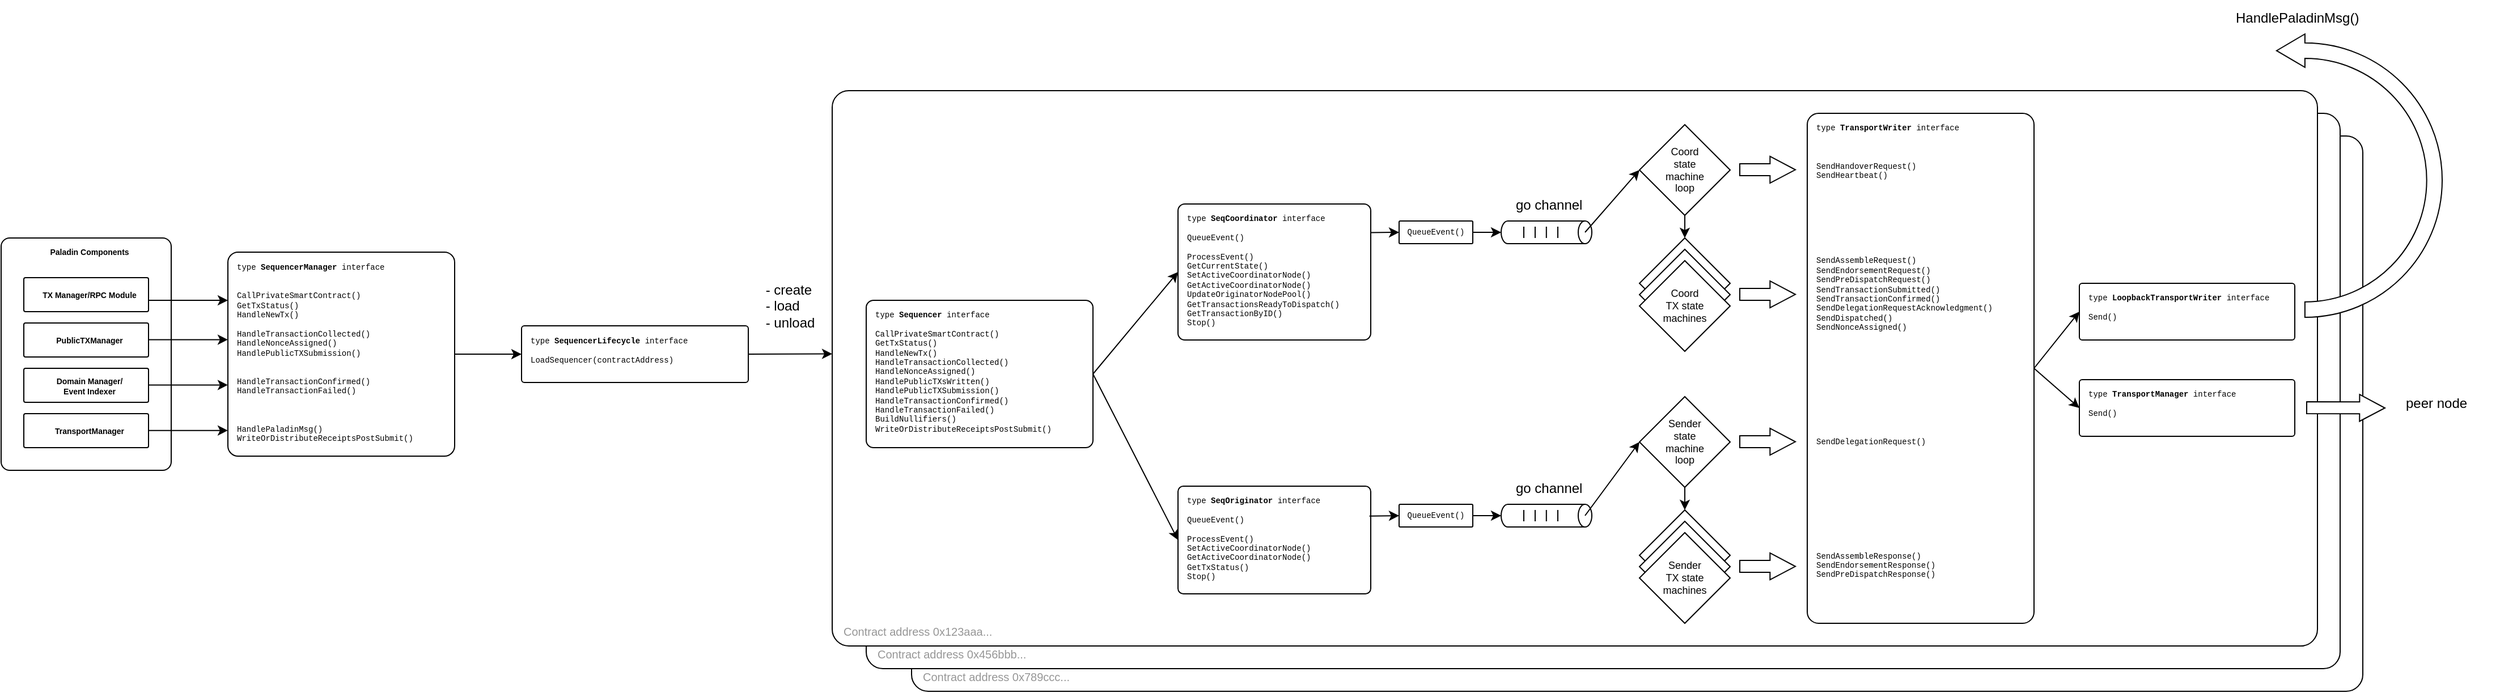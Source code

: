 <mxfile version="28.2.8">
  <diagram name="Page-1" id="C8NSOBrv79tDnDeP1kUS">
    <mxGraphModel dx="2420" dy="855" grid="1" gridSize="10" guides="1" tooltips="1" connect="1" arrows="1" fold="1" page="1" pageScale="1" pageWidth="827" pageHeight="1169" math="0" shadow="0">
      <root>
        <mxCell id="0" />
        <mxCell id="1" parent="0" />
        <mxCell id="aNiqXzNtH5demji9GXow-50" value="&lt;font style=&quot;font-size: 10px;&quot; color=&quot;#969696&quot;&gt;Contract address 0x789ccc...&lt;/font&gt;" style="rounded=1;whiteSpace=wrap;html=1;arcSize=3;align=left;verticalAlign=bottom;spacingLeft=8;spacingBottom=4;" parent="1" vertex="1">
          <mxGeometry x="440" y="200" width="1280" height="490" as="geometry" />
        </mxCell>
        <mxCell id="aNiqXzNtH5demji9GXow-49" value="&lt;font style=&quot;font-size: 10px;&quot; color=&quot;#969696&quot;&gt;Contract address 0x456bbb...&lt;/font&gt;" style="rounded=1;whiteSpace=wrap;html=1;arcSize=3;align=left;verticalAlign=bottom;spacingLeft=8;spacingBottom=4;" parent="1" vertex="1">
          <mxGeometry x="400" y="180" width="1300" height="490" as="geometry" />
        </mxCell>
        <mxCell id="aNiqXzNtH5demji9GXow-4" value="&lt;font style=&quot;font-size: 10px;&quot; color=&quot;#969696&quot;&gt;Contract address 0x123aaa...&lt;/font&gt;" style="rounded=1;whiteSpace=wrap;html=1;arcSize=3;align=left;verticalAlign=bottom;spacingLeft=8;spacingBottom=4;" parent="1" vertex="1">
          <mxGeometry x="370" y="160" width="1310" height="490" as="geometry" />
        </mxCell>
        <mxCell id="aNiqXzNtH5demji9GXow-1" value="type &lt;b&gt;SequencerManager&lt;/b&gt; interface&lt;br&gt;&lt;br&gt;&lt;br&gt;CallPrivateSmartContract()&lt;br&gt;GetTxStatus()&lt;br&gt;HandleNewTx()&lt;div&gt;&lt;br&gt;HandleTransactionCollected()&lt;br&gt;HandleNonceAssigned()&lt;br&gt;HandlePublicTXSubmission()&lt;/div&gt;&lt;div&gt;&lt;br&gt;&lt;/div&gt;&lt;div&gt;&lt;br&gt;HandleTransactionConfirmed()&lt;br&gt;HandleTransactionFailed()&lt;/div&gt;&lt;div&gt;&lt;br&gt;&lt;/div&gt;&lt;div&gt;&lt;br&gt;&lt;/div&gt;&lt;div&gt;&lt;br&gt;&lt;/div&gt;&lt;div&gt;HandlePaladinMsg()&lt;br&gt;WriteOrDistributeReceiptsPostSubmit()&lt;/div&gt;" style="rounded=1;whiteSpace=wrap;fontSize=7;align=left;verticalAlign=top;arcSize=5;fontFamily=Courier New;spacingLeft=6;spacingTop=2;html=1;" parent="1" vertex="1">
          <mxGeometry x="-163" y="302.5" width="200" height="180" as="geometry" />
        </mxCell>
        <mxCell id="aNiqXzNtH5demji9GXow-2" value="type &lt;b&gt;SequencerLifecycle&lt;/b&gt; interface&lt;br&gt;&lt;br&gt;LoadSequencer(contractAddress)" style="rounded=1;whiteSpace=wrap;fontSize=7;align=left;verticalAlign=top;arcSize=5;fontFamily=Courier New;spacingLeft=6;spacingTop=2;html=1;" parent="1" vertex="1">
          <mxGeometry x="96" y="367.5" width="200" height="50" as="geometry" />
        </mxCell>
        <mxCell id="aNiqXzNtH5demji9GXow-3" value="type &lt;b&gt;Sequencer&lt;/b&gt; interface&lt;br&gt;&lt;br&gt;CallPrivateSmartContract()&lt;br&gt;GetTxStatus()&lt;br&gt;HandleNewTx()&lt;br&gt;HandleTransactionCollected()&lt;br&gt;HandleNonceAssigned()&lt;br&gt;&lt;div&gt;&lt;span style=&quot;background-color: transparent;&quot;&gt;HandlePublicTXsWritten()&lt;/span&gt;&lt;/div&gt;&lt;div&gt;HandlePublicTXSubmission()&lt;br&gt;HandleTransactionConfirmed()&lt;br&gt;HandleTransactionFailed()&lt;/div&gt;&lt;div&gt;&lt;span style=&quot;background-color: transparent;&quot;&gt;BuildNullifiers()&lt;/span&gt;&lt;/div&gt;&lt;div&gt;WriteOrDistributeReceiptsPostSubmit()&lt;/div&gt;" style="rounded=1;whiteSpace=wrap;fontSize=7;align=left;verticalAlign=top;arcSize=5;fontFamily=Courier New;spacingLeft=6;spacingTop=2;html=1;" parent="1" vertex="1">
          <mxGeometry x="400" y="345" width="200" height="130" as="geometry" />
        </mxCell>
        <mxCell id="aNiqXzNtH5demji9GXow-5" value="type &lt;b&gt;SeqCoordinator&lt;/b&gt; interface&lt;br&gt;&lt;br&gt;QueueEvent()&lt;div&gt;&lt;br&gt;ProcessEvent()&lt;div&gt;GetCurrentState()&lt;br&gt;SetActiveCoordinatorNode()&lt;br&gt;GetActiveCoordinatorNode()&lt;br&gt;UpdateOriginatorNodePool()&lt;br&gt;GetTransactionsReadyToDispatch()&lt;br&gt;GetTransactionByID()&lt;br&gt;Stop()&lt;/div&gt;&lt;/div&gt;" style="rounded=1;whiteSpace=wrap;fontSize=7;align=left;verticalAlign=top;arcSize=5;fontFamily=Courier New;spacingLeft=6;spacingTop=2;html=1;" parent="1" vertex="1">
          <mxGeometry x="675" y="260" width="170" height="120" as="geometry" />
        </mxCell>
        <mxCell id="aNiqXzNtH5demji9GXow-6" value="type &lt;b&gt;SeqOriginator&lt;/b&gt;&amp;nbsp;interface&lt;br&gt;&lt;br&gt;QueueEvent()&lt;div&gt;&lt;br&gt;ProcessEvent()&lt;div&gt;SetActiveCoordinatorNode()&lt;br&gt;GetActiveCoordinatorNode()&lt;br&gt;GetTxStatus()&lt;br&gt;Stop()&lt;/div&gt;&lt;/div&gt;" style="rounded=1;whiteSpace=wrap;fontSize=7;align=left;verticalAlign=top;arcSize=5;fontFamily=Courier New;spacingLeft=6;spacingTop=2;html=1;" parent="1" vertex="1">
          <mxGeometry x="675" y="509" width="170" height="95" as="geometry" />
        </mxCell>
        <mxCell id="aNiqXzNtH5demji9GXow-7" value="type &lt;b&gt;TransportWriter&lt;/b&gt; interface&lt;br&gt;&lt;br&gt;&lt;br&gt;&lt;br&gt;&lt;div&gt;SendHandoverRequest()&lt;br&gt;SendHeartbeat()&lt;br&gt;&lt;br&gt;&lt;br&gt;&lt;br&gt;&lt;br&gt;&lt;br&gt;&lt;br&gt;&lt;br&gt;&lt;br&gt;SendAssembleRequest()&lt;br&gt;SendEndorsementRequest()&lt;br&gt;SendPreDispatchRequest()&lt;br&gt;SendTransactionSubmitted()&lt;br&gt;SendTransactionConfirmed()&lt;br&gt;SendDelegationRequestAcknowledgment()&lt;br&gt;SendDispatched()&lt;br&gt;SendNonceAssigned()&lt;br&gt;&lt;br&gt;&lt;br&gt;&lt;br&gt;&lt;br&gt;&lt;br&gt;&lt;br&gt;&lt;br&gt;&lt;br&gt;&lt;br&gt;&lt;br&gt;&lt;br&gt;&lt;/div&gt;&lt;div&gt;SendDelegationRequest()&lt;div&gt;&lt;br&gt;&lt;/div&gt;&lt;div&gt;&lt;br&gt;&lt;/div&gt;&lt;div&gt;&lt;br&gt;&lt;/div&gt;&lt;div&gt;&lt;br&gt;&lt;/div&gt;&lt;div&gt;&lt;br&gt;&lt;/div&gt;&lt;div&gt;&lt;br&gt;&lt;/div&gt;&lt;div&gt;&lt;br&gt;&lt;/div&gt;&lt;div&gt;&lt;br&gt;&lt;/div&gt;&lt;div&gt;&lt;br&gt;&lt;/div&gt;&lt;div&gt;&lt;br&gt;&lt;/div&gt;&lt;div&gt;&lt;br&gt;SendAssembleResponse()&lt;br&gt;SendEndorsementResponse()&lt;br&gt;SendPreDispatchResponse()&lt;/div&gt;&lt;/div&gt;" style="rounded=1;whiteSpace=wrap;fontSize=7;align=left;verticalAlign=top;arcSize=5;fontFamily=Courier New;spacingLeft=6;spacingTop=2;html=1;" parent="1" vertex="1">
          <mxGeometry x="1230" y="180" width="200" height="450" as="geometry" />
        </mxCell>
        <mxCell id="aNiqXzNtH5demji9GXow-8" value="&lt;font&gt;Coord&lt;/font&gt;&lt;div&gt;&lt;font&gt;state&lt;/font&gt;&lt;/div&gt;&lt;div&gt;&lt;font&gt;machine&lt;/font&gt;&lt;/div&gt;&lt;div&gt;&lt;font&gt;loop&lt;/font&gt;&lt;/div&gt;" style="rhombus;whiteSpace=wrap;html=1;fontSize=9;" parent="1" vertex="1">
          <mxGeometry x="1082" y="190" width="80" height="80" as="geometry" />
        </mxCell>
        <mxCell id="aNiqXzNtH5demji9GXow-9" value="&lt;font&gt;Coord&lt;/font&gt;&lt;div&gt;&lt;font&gt;TX state&lt;/font&gt;&lt;/div&gt;&lt;div&gt;&lt;font&gt;machine&lt;/font&gt;&lt;/div&gt;" style="rhombus;whiteSpace=wrap;html=1;fontSize=9;" parent="1" vertex="1">
          <mxGeometry x="1082" y="290" width="80" height="80" as="geometry" />
        </mxCell>
        <mxCell id="aNiqXzNtH5demji9GXow-10" value="&lt;font&gt;Coord&lt;/font&gt;&lt;div&gt;&lt;font&gt;TX state&lt;/font&gt;&lt;/div&gt;&lt;div&gt;&lt;font&gt;machine&lt;/font&gt;&lt;/div&gt;" style="rhombus;whiteSpace=wrap;html=1;fontSize=9;" parent="1" vertex="1">
          <mxGeometry x="1082" y="300" width="80" height="80" as="geometry" />
        </mxCell>
        <mxCell id="aNiqXzNtH5demji9GXow-11" value="&lt;font&gt;Coord&lt;/font&gt;&lt;div&gt;&lt;font&gt;TX state&lt;/font&gt;&lt;/div&gt;&lt;div&gt;&lt;font&gt;machines&lt;/font&gt;&lt;/div&gt;" style="rhombus;whiteSpace=wrap;html=1;fontSize=9;direction=south;" parent="1" vertex="1">
          <mxGeometry x="1082" y="310" width="80" height="80" as="geometry" />
        </mxCell>
        <mxCell id="aNiqXzNtH5demji9GXow-12" value="&lt;div&gt;&lt;font&gt;Sender&lt;/font&gt;&lt;/div&gt;&lt;div&gt;&lt;font&gt;state&lt;/font&gt;&lt;/div&gt;&lt;div&gt;&lt;font&gt;machine&lt;/font&gt;&lt;/div&gt;&lt;div&gt;&lt;font&gt;loop&lt;/font&gt;&lt;/div&gt;" style="rhombus;whiteSpace=wrap;html=1;fontSize=9;" parent="1" vertex="1">
          <mxGeometry x="1082" y="430" width="80" height="80" as="geometry" />
        </mxCell>
        <mxCell id="aNiqXzNtH5demji9GXow-13" value="&lt;font&gt;Coord&lt;/font&gt;&lt;div&gt;&lt;font&gt;TX state&lt;/font&gt;&lt;/div&gt;&lt;div&gt;&lt;font&gt;machine&lt;/font&gt;&lt;/div&gt;" style="rhombus;whiteSpace=wrap;html=1;fontSize=9;" parent="1" vertex="1">
          <mxGeometry x="1082" y="530" width="80" height="80" as="geometry" />
        </mxCell>
        <mxCell id="aNiqXzNtH5demji9GXow-14" value="&lt;font&gt;Coord&lt;/font&gt;&lt;div&gt;&lt;font&gt;TX state&lt;/font&gt;&lt;/div&gt;&lt;div&gt;&lt;font&gt;machine&lt;/font&gt;&lt;/div&gt;" style="rhombus;whiteSpace=wrap;html=1;fontSize=9;" parent="1" vertex="1">
          <mxGeometry x="1082" y="540" width="80" height="80" as="geometry" />
        </mxCell>
        <mxCell id="aNiqXzNtH5demji9GXow-15" value="Sender&lt;br&gt;&lt;div&gt;&lt;font&gt;TX state&lt;/font&gt;&lt;/div&gt;&lt;div&gt;&lt;font&gt;machines&lt;/font&gt;&lt;/div&gt;" style="rhombus;whiteSpace=wrap;html=1;fontSize=9;direction=south;" parent="1" vertex="1">
          <mxGeometry x="1082" y="550" width="80" height="80" as="geometry" />
        </mxCell>
        <mxCell id="aNiqXzNtH5demji9GXow-27" value="" style="endArrow=classic;html=1;rounded=0;entryX=0;entryY=0.5;entryDx=0;entryDy=0;exitX=1;exitY=0.5;exitDx=0;exitDy=0;" parent="1" source="aNiqXzNtH5demji9GXow-3" target="aNiqXzNtH5demji9GXow-5" edge="1">
          <mxGeometry width="50" height="50" relative="1" as="geometry">
            <mxPoint x="780" y="430" as="sourcePoint" />
            <mxPoint x="830" y="380" as="targetPoint" />
          </mxGeometry>
        </mxCell>
        <mxCell id="aNiqXzNtH5demji9GXow-28" value="" style="endArrow=classic;html=1;rounded=0;entryX=0;entryY=0.5;entryDx=0;entryDy=0;exitX=1;exitY=0.5;exitDx=0;exitDy=0;" parent="1" source="aNiqXzNtH5demji9GXow-3" target="aNiqXzNtH5demji9GXow-6" edge="1">
          <mxGeometry width="50" height="50" relative="1" as="geometry">
            <mxPoint x="780" y="430" as="sourcePoint" />
            <mxPoint x="830" y="380" as="targetPoint" />
          </mxGeometry>
        </mxCell>
        <mxCell id="aNiqXzNtH5demji9GXow-34" value="" style="shape=flexArrow;endArrow=classic;html=1;rounded=0;width=10.476;endSize=7.114;endWidth=12.154;" parent="1" edge="1">
          <mxGeometry width="50" height="50" relative="1" as="geometry">
            <mxPoint x="1170" y="229.76" as="sourcePoint" />
            <mxPoint x="1220" y="229.76" as="targetPoint" />
          </mxGeometry>
        </mxCell>
        <mxCell id="aNiqXzNtH5demji9GXow-35" value="" style="shape=flexArrow;endArrow=classic;html=1;rounded=0;width=10.476;endSize=7.114;endWidth=12.154;" parent="1" edge="1">
          <mxGeometry width="50" height="50" relative="1" as="geometry">
            <mxPoint x="1170" y="339.76" as="sourcePoint" />
            <mxPoint x="1220" y="339.76" as="targetPoint" />
          </mxGeometry>
        </mxCell>
        <mxCell id="aNiqXzNtH5demji9GXow-36" value="" style="shape=flexArrow;endArrow=classic;html=1;rounded=0;width=10.476;endSize=7.114;endWidth=12.154;" parent="1" edge="1">
          <mxGeometry width="50" height="50" relative="1" as="geometry">
            <mxPoint x="1170" y="469.76" as="sourcePoint" />
            <mxPoint x="1220" y="469.76" as="targetPoint" />
          </mxGeometry>
        </mxCell>
        <mxCell id="aNiqXzNtH5demji9GXow-37" value="" style="shape=flexArrow;endArrow=classic;html=1;rounded=0;width=10.476;endSize=7.114;endWidth=12.154;" parent="1" edge="1">
          <mxGeometry width="50" height="50" relative="1" as="geometry">
            <mxPoint x="1170" y="579.76" as="sourcePoint" />
            <mxPoint x="1220" y="579.76" as="targetPoint" />
          </mxGeometry>
        </mxCell>
        <mxCell id="aNiqXzNtH5demji9GXow-39" value="type &lt;b&gt;LoopbackTransportWriter&lt;/b&gt; interface&lt;div&gt;&lt;br&gt;&lt;/div&gt;&lt;div&gt;Send()&lt;/div&gt;" style="rounded=1;whiteSpace=wrap;fontSize=7;align=left;verticalAlign=top;arcSize=5;fontFamily=Courier New;spacingLeft=6;spacingTop=2;html=1;textDirection=ltr;" parent="1" vertex="1">
          <mxGeometry x="1470" y="330" width="190" height="50" as="geometry" />
        </mxCell>
        <mxCell id="aNiqXzNtH5demji9GXow-40" value="type &lt;b&gt;TransportManager&lt;/b&gt; interface&lt;div&gt;&lt;br&gt;&lt;/div&gt;&lt;div&gt;Send()&lt;/div&gt;" style="rounded=1;whiteSpace=wrap;fontSize=7;align=left;verticalAlign=top;arcSize=5;fontFamily=Courier New;spacingLeft=6;spacingTop=2;html=1;textDirection=ltr;" parent="1" vertex="1">
          <mxGeometry x="1470" y="415" width="190" height="50" as="geometry" />
        </mxCell>
        <mxCell id="aNiqXzNtH5demji9GXow-41" value="" style="endArrow=classic;html=1;rounded=0;entryX=0;entryY=0.5;entryDx=0;entryDy=0;exitX=1;exitY=0.5;exitDx=0;exitDy=0;" parent="1" source="aNiqXzNtH5demji9GXow-7" target="aNiqXzNtH5demji9GXow-39" edge="1">
          <mxGeometry width="50" height="50" relative="1" as="geometry">
            <mxPoint x="1390" y="400" as="sourcePoint" />
            <mxPoint x="1430" y="280" as="targetPoint" />
          </mxGeometry>
        </mxCell>
        <mxCell id="aNiqXzNtH5demji9GXow-42" value="" style="endArrow=classic;html=1;rounded=0;entryX=0;entryY=0.5;entryDx=0;entryDy=0;exitX=1;exitY=0.5;exitDx=0;exitDy=0;" parent="1" source="aNiqXzNtH5demji9GXow-7" target="aNiqXzNtH5demji9GXow-40" edge="1">
          <mxGeometry width="50" height="50" relative="1" as="geometry">
            <mxPoint x="1440" y="415" as="sourcePoint" />
            <mxPoint x="1480" y="365" as="targetPoint" />
          </mxGeometry>
        </mxCell>
        <mxCell id="aNiqXzNtH5demji9GXow-43" value="" style="shape=flexArrow;endArrow=classic;html=1;rounded=0;width=10.476;endSize=7.114;endWidth=12.154;fillColor=#FFFFFF;" parent="1" edge="1">
          <mxGeometry width="50" height="50" relative="1" as="geometry">
            <mxPoint x="1670" y="439.76" as="sourcePoint" />
            <mxPoint x="1740" y="440" as="targetPoint" />
          </mxGeometry>
        </mxCell>
        <mxCell id="aNiqXzNtH5demji9GXow-44" value="&lt;font style=&quot;font-size: 12px;&quot;&gt;peer node&lt;/font&gt;" style="rounded=1;whiteSpace=wrap;fontSize=7;align=left;verticalAlign=top;arcSize=5;fontFamily=Helvetica;spacingLeft=6;spacingTop=2;html=1;textDirection=ltr;strokeColor=none;fillColor=none;" parent="1" vertex="1">
          <mxGeometry x="1750" y="420" width="90" height="30" as="geometry" />
        </mxCell>
        <mxCell id="aNiqXzNtH5demji9GXow-45" value="" style="html=1;shadow=0;dashed=0;align=center;verticalAlign=middle;shape=mxgraph.arrows2.uTurnArrow;dy=6.83;arrowHead=29.43;dx2=25;rotation=-180;flipV=1;" parent="1" vertex="1">
          <mxGeometry x="1670" y="110" width="120" height="250" as="geometry" />
        </mxCell>
        <mxCell id="aNiqXzNtH5demji9GXow-46" value="&lt;font style=&quot;font-size: 12px;&quot;&gt;HandlePaladinMsg()&lt;/font&gt;" style="rounded=1;whiteSpace=wrap;fontSize=7;align=left;verticalAlign=top;arcSize=5;fontFamily=Helvetica;spacingLeft=6;spacingTop=2;html=1;textDirection=ltr;strokeColor=none;fillColor=none;" parent="1" vertex="1">
          <mxGeometry x="1600" y="80" width="120" height="30" as="geometry" />
        </mxCell>
        <mxCell id="aNiqXzNtH5demji9GXow-52" value="&lt;span style=&quot;font-size: 12px;&quot;&gt;&amp;nbsp;- create&lt;/span&gt;&lt;div&gt;&lt;span style=&quot;font-size: 12px;&quot;&gt;&amp;nbsp;- load&lt;/span&gt;&lt;/div&gt;&lt;div&gt;&lt;span style=&quot;font-size: 12px;&quot;&gt;&amp;nbsp;- unload&lt;/span&gt;&lt;/div&gt;" style="rounded=1;whiteSpace=wrap;fontSize=7;align=left;verticalAlign=top;arcSize=5;fontFamily=Helvetica;spacingLeft=6;spacingTop=2;html=1;textDirection=ltr;strokeColor=none;fillColor=none;" parent="1" vertex="1">
          <mxGeometry x="300" y="320" width="66" height="60" as="geometry" />
        </mxCell>
        <mxCell id="aNiqXzNtH5demji9GXow-53" value="&lt;b&gt;Paladin Components&lt;/b&gt;" style="rounded=1;whiteSpace=wrap;fontSize=7;align=center;verticalAlign=top;arcSize=5;fontFamily=Helvetica;spacingLeft=6;spacingTop=2;html=1;" parent="1" vertex="1">
          <mxGeometry x="-363" y="290" width="150" height="205" as="geometry" />
        </mxCell>
        <mxCell id="aNiqXzNtH5demji9GXow-54" value="&lt;b&gt;TX Manager/RPC Module&lt;/b&gt;" style="rounded=1;whiteSpace=wrap;fontSize=7;align=center;verticalAlign=middle;arcSize=5;fontFamily=Helvetica;spacingLeft=6;spacingTop=2;html=1;" parent="1" vertex="1">
          <mxGeometry x="-343" y="325" width="110" height="30" as="geometry" />
        </mxCell>
        <mxCell id="aNiqXzNtH5demji9GXow-55" value="&lt;b&gt;PublicTXManager&lt;/b&gt;" style="rounded=1;whiteSpace=wrap;fontSize=7;align=center;verticalAlign=middle;arcSize=5;fontFamily=Helvetica;spacingLeft=6;spacingTop=2;html=1;" parent="1" vertex="1">
          <mxGeometry x="-343" y="365" width="110" height="30" as="geometry" />
        </mxCell>
        <mxCell id="aNiqXzNtH5demji9GXow-56" value="&lt;b&gt;Domain Manager/&lt;/b&gt;&lt;div&gt;&lt;b&gt;Event Indexer&lt;/b&gt;&lt;/div&gt;" style="rounded=1;whiteSpace=wrap;fontSize=7;align=center;verticalAlign=middle;arcSize=5;fontFamily=Helvetica;spacingLeft=6;spacingTop=2;html=1;" parent="1" vertex="1">
          <mxGeometry x="-343" y="405" width="110" height="30" as="geometry" />
        </mxCell>
        <mxCell id="aNiqXzNtH5demji9GXow-57" value="&lt;b&gt;TransportManager&lt;/b&gt;" style="rounded=1;whiteSpace=wrap;fontSize=7;align=center;verticalAlign=middle;arcSize=5;fontFamily=Helvetica;spacingLeft=6;spacingTop=2;html=1;" parent="1" vertex="1">
          <mxGeometry x="-343" y="445" width="110" height="30" as="geometry" />
        </mxCell>
        <mxCell id="aNiqXzNtH5demji9GXow-62" value="" style="endArrow=classic;html=1;rounded=0;exitX=1;exitY=0.5;exitDx=0;exitDy=0;entryX=0;entryY=0.207;entryDx=0;entryDy=0;entryPerimeter=0;" parent="1" edge="1">
          <mxGeometry width="50" height="50" relative="1" as="geometry">
            <mxPoint x="-233" y="345" as="sourcePoint" />
            <mxPoint x="-163" y="345" as="targetPoint" />
          </mxGeometry>
        </mxCell>
        <mxCell id="aNiqXzNtH5demji9GXow-63" value="" style="endArrow=classic;html=1;rounded=0;exitX=1;exitY=0.5;exitDx=0;exitDy=0;entryX=0;entryY=0.207;entryDx=0;entryDy=0;entryPerimeter=0;" parent="1" edge="1">
          <mxGeometry width="50" height="50" relative="1" as="geometry">
            <mxPoint x="-233" y="379.72" as="sourcePoint" />
            <mxPoint x="-163" y="379.72" as="targetPoint" />
          </mxGeometry>
        </mxCell>
        <mxCell id="aNiqXzNtH5demji9GXow-64" value="" style="endArrow=classic;html=1;rounded=0;exitX=1;exitY=0.5;exitDx=0;exitDy=0;entryX=0;entryY=0.207;entryDx=0;entryDy=0;entryPerimeter=0;" parent="1" edge="1">
          <mxGeometry width="50" height="50" relative="1" as="geometry">
            <mxPoint x="-233" y="419.72" as="sourcePoint" />
            <mxPoint x="-163" y="419.72" as="targetPoint" />
          </mxGeometry>
        </mxCell>
        <mxCell id="aNiqXzNtH5demji9GXow-65" value="" style="endArrow=classic;html=1;rounded=0;exitX=1;exitY=0.5;exitDx=0;exitDy=0;entryX=0;entryY=0.207;entryDx=0;entryDy=0;entryPerimeter=0;" parent="1" edge="1">
          <mxGeometry width="50" height="50" relative="1" as="geometry">
            <mxPoint x="-233" y="459.86" as="sourcePoint" />
            <mxPoint x="-163" y="459.86" as="targetPoint" />
          </mxGeometry>
        </mxCell>
        <mxCell id="aNiqXzNtH5demji9GXow-66" value="" style="endArrow=classic;html=1;rounded=0;entryX=0;entryY=0.5;entryDx=0;entryDy=0;exitX=1;exitY=0.5;exitDx=0;exitDy=0;" parent="1" source="aNiqXzNtH5demji9GXow-1" target="aNiqXzNtH5demji9GXow-2" edge="1">
          <mxGeometry width="50" height="50" relative="1" as="geometry">
            <mxPoint x="36" y="377.5" as="sourcePoint" />
            <mxPoint x="76" y="389.66" as="targetPoint" />
          </mxGeometry>
        </mxCell>
        <mxCell id="aNiqXzNtH5demji9GXow-68" value="" style="endArrow=classic;html=1;rounded=0;entryX=0;entryY=0.474;entryDx=0;entryDy=0;entryPerimeter=0;exitX=1;exitY=0.5;exitDx=0;exitDy=0;" parent="1" source="aNiqXzNtH5demji9GXow-2" target="aNiqXzNtH5demji9GXow-4" edge="1">
          <mxGeometry width="50" height="50" relative="1" as="geometry">
            <mxPoint x="490" y="410" as="sourcePoint" />
            <mxPoint x="520" y="395.0" as="targetPoint" />
          </mxGeometry>
        </mxCell>
        <mxCell id="RWjuaOt8oKPFvKvxVDz4-2" value="" style="shape=cylinder3;whiteSpace=wrap;html=1;boundedLbl=1;backgroundOutline=1;size=6.0;rotation=90;" parent="1" vertex="1">
          <mxGeometry x="990" y="245" width="20" height="80" as="geometry" />
        </mxCell>
        <mxCell id="RWjuaOt8oKPFvKvxVDz4-4" value="" style="endArrow=none;html=1;rounded=0;" parent="1" edge="1">
          <mxGeometry width="50" height="50" relative="1" as="geometry">
            <mxPoint x="1010" y="290" as="sourcePoint" />
            <mxPoint x="1010" y="280" as="targetPoint" />
          </mxGeometry>
        </mxCell>
        <mxCell id="RWjuaOt8oKPFvKvxVDz4-6" value="" style="endArrow=none;html=1;rounded=0;" parent="1" edge="1">
          <mxGeometry width="50" height="50" relative="1" as="geometry">
            <mxPoint x="990" y="290" as="sourcePoint" />
            <mxPoint x="990" y="280" as="targetPoint" />
          </mxGeometry>
        </mxCell>
        <mxCell id="RWjuaOt8oKPFvKvxVDz4-7" value="" style="endArrow=none;html=1;rounded=0;" parent="1" edge="1">
          <mxGeometry width="50" height="50" relative="1" as="geometry">
            <mxPoint x="999.9" y="290" as="sourcePoint" />
            <mxPoint x="999.9" y="280" as="targetPoint" />
          </mxGeometry>
        </mxCell>
        <mxCell id="RWjuaOt8oKPFvKvxVDz4-8" value="" style="endArrow=none;html=1;rounded=0;" parent="1" edge="1">
          <mxGeometry width="50" height="50" relative="1" as="geometry">
            <mxPoint x="980" y="290" as="sourcePoint" />
            <mxPoint x="980" y="280" as="targetPoint" />
          </mxGeometry>
        </mxCell>
        <mxCell id="RWjuaOt8oKPFvKvxVDz4-9" value="" style="endArrow=classic;html=1;rounded=0;entryX=0.5;entryY=1;entryDx=0;entryDy=0;entryPerimeter=0;exitX=1;exitY=0.5;exitDx=0;exitDy=0;" parent="1" source="RWjuaOt8oKPFvKvxVDz4-23" target="RWjuaOt8oKPFvKvxVDz4-2" edge="1">
          <mxGeometry width="50" height="50" relative="1" as="geometry">
            <mxPoint x="795" y="140" as="sourcePoint" />
            <mxPoint x="845" y="90" as="targetPoint" />
          </mxGeometry>
        </mxCell>
        <mxCell id="RWjuaOt8oKPFvKvxVDz4-10" value="" style="shape=cylinder3;whiteSpace=wrap;html=1;boundedLbl=1;backgroundOutline=1;size=6.0;rotation=90;" parent="1" vertex="1">
          <mxGeometry x="990" y="495" width="20" height="80" as="geometry" />
        </mxCell>
        <mxCell id="RWjuaOt8oKPFvKvxVDz4-11" value="" style="endArrow=none;html=1;rounded=0;" parent="1" edge="1">
          <mxGeometry width="50" height="50" relative="1" as="geometry">
            <mxPoint x="1010" y="540" as="sourcePoint" />
            <mxPoint x="1010" y="530" as="targetPoint" />
          </mxGeometry>
        </mxCell>
        <mxCell id="RWjuaOt8oKPFvKvxVDz4-12" value="" style="endArrow=none;html=1;rounded=0;" parent="1" edge="1">
          <mxGeometry width="50" height="50" relative="1" as="geometry">
            <mxPoint x="990" y="540" as="sourcePoint" />
            <mxPoint x="990" y="530" as="targetPoint" />
          </mxGeometry>
        </mxCell>
        <mxCell id="RWjuaOt8oKPFvKvxVDz4-13" value="" style="endArrow=none;html=1;rounded=0;" parent="1" edge="1">
          <mxGeometry width="50" height="50" relative="1" as="geometry">
            <mxPoint x="999.9" y="540" as="sourcePoint" />
            <mxPoint x="999.9" y="530" as="targetPoint" />
          </mxGeometry>
        </mxCell>
        <mxCell id="RWjuaOt8oKPFvKvxVDz4-14" value="" style="endArrow=none;html=1;rounded=0;" parent="1" edge="1">
          <mxGeometry width="50" height="50" relative="1" as="geometry">
            <mxPoint x="980" y="540" as="sourcePoint" />
            <mxPoint x="980" y="530" as="targetPoint" />
          </mxGeometry>
        </mxCell>
        <mxCell id="RWjuaOt8oKPFvKvxVDz4-15" value="" style="endArrow=classic;html=1;rounded=0;entryX=0.5;entryY=1;entryDx=0;entryDy=0;entryPerimeter=0;exitX=1;exitY=0.5;exitDx=0;exitDy=0;" parent="1" source="RWjuaOt8oKPFvKvxVDz4-22" target="RWjuaOt8oKPFvKvxVDz4-10" edge="1">
          <mxGeometry width="50" height="50" relative="1" as="geometry">
            <mxPoint x="930" y="535" as="sourcePoint" />
            <mxPoint x="845" y="340" as="targetPoint" />
          </mxGeometry>
        </mxCell>
        <mxCell id="RWjuaOt8oKPFvKvxVDz4-16" value="" style="endArrow=classic;html=1;rounded=0;entryX=0;entryY=0.5;entryDx=0;entryDy=0;" parent="1" target="aNiqXzNtH5demji9GXow-8" edge="1">
          <mxGeometry width="50" height="50" relative="1" as="geometry">
            <mxPoint x="1034" y="285" as="sourcePoint" />
            <mxPoint x="1082" y="270" as="targetPoint" />
          </mxGeometry>
        </mxCell>
        <mxCell id="RWjuaOt8oKPFvKvxVDz4-17" value="" style="endArrow=classic;html=1;rounded=0;entryX=0;entryY=0.5;entryDx=0;entryDy=0;" parent="1" target="aNiqXzNtH5demji9GXow-12" edge="1">
          <mxGeometry width="50" height="50" relative="1" as="geometry">
            <mxPoint x="1034" y="535" as="sourcePoint" />
            <mxPoint x="1058" y="450" as="targetPoint" />
          </mxGeometry>
        </mxCell>
        <mxCell id="RWjuaOt8oKPFvKvxVDz4-18" value="" style="endArrow=classic;html=1;rounded=0;entryX=0.5;entryY=0;entryDx=0;entryDy=0;exitX=0.5;exitY=1;exitDx=0;exitDy=0;" parent="1" source="aNiqXzNtH5demji9GXow-12" target="aNiqXzNtH5demji9GXow-13" edge="1">
          <mxGeometry width="50" height="50" relative="1" as="geometry">
            <mxPoint x="1084" y="494" as="sourcePoint" />
            <mxPoint x="1128" y="490" as="targetPoint" />
          </mxGeometry>
        </mxCell>
        <mxCell id="RWjuaOt8oKPFvKvxVDz4-19" value="" style="endArrow=classic;html=1;rounded=0;entryX=0.5;entryY=0;entryDx=0;entryDy=0;exitX=0.5;exitY=1;exitDx=0;exitDy=0;" parent="1" source="aNiqXzNtH5demji9GXow-8" target="aNiqXzNtH5demji9GXow-9" edge="1">
          <mxGeometry width="50" height="50" relative="1" as="geometry">
            <mxPoint x="1081.6" y="275" as="sourcePoint" />
            <mxPoint x="1081.6" y="295" as="targetPoint" />
          </mxGeometry>
        </mxCell>
        <mxCell id="RWjuaOt8oKPFvKvxVDz4-20" value="&lt;span style=&quot;font-size: 12px;&quot;&gt;go channel&lt;/span&gt;" style="rounded=1;whiteSpace=wrap;fontSize=7;align=left;verticalAlign=top;arcSize=5;fontFamily=Helvetica;spacingLeft=6;spacingTop=2;html=1;textDirection=ltr;strokeColor=none;" parent="1" vertex="1">
          <mxGeometry x="965" y="245" width="70" height="25" as="geometry" />
        </mxCell>
        <mxCell id="RWjuaOt8oKPFvKvxVDz4-21" value="&lt;span style=&quot;font-size: 12px;&quot;&gt;go channel&lt;/span&gt;" style="rounded=1;whiteSpace=wrap;fontSize=7;align=left;verticalAlign=top;arcSize=5;fontFamily=Helvetica;spacingLeft=6;spacingTop=2;html=1;textDirection=ltr;strokeColor=none;" parent="1" vertex="1">
          <mxGeometry x="965" y="495" width="70" height="25" as="geometry" />
        </mxCell>
        <mxCell id="RWjuaOt8oKPFvKvxVDz4-22" value="QueueEvent()" style="rounded=1;whiteSpace=wrap;fontSize=7;align=center;verticalAlign=middle;arcSize=5;fontFamily=Courier New;spacingLeft=0;spacingTop=0;html=1;" parent="1" vertex="1">
          <mxGeometry x="870" y="525" width="65" height="20" as="geometry" />
        </mxCell>
        <mxCell id="RWjuaOt8oKPFvKvxVDz4-23" value="QueueEvent()" style="rounded=1;whiteSpace=wrap;fontSize=7;align=center;verticalAlign=middle;arcSize=5;fontFamily=Courier New;spacingLeft=0;spacingTop=0;html=1;" parent="1" vertex="1">
          <mxGeometry x="870" y="275" width="65" height="20" as="geometry" />
        </mxCell>
        <mxCell id="RWjuaOt8oKPFvKvxVDz4-24" value="" style="endArrow=classic;html=1;rounded=0;entryX=0;entryY=0.5;entryDx=0;entryDy=0;exitX=0.998;exitY=0.21;exitDx=0;exitDy=0;exitPerimeter=0;" parent="1" source="aNiqXzNtH5demji9GXow-5" target="RWjuaOt8oKPFvKvxVDz4-23" edge="1">
          <mxGeometry width="50" height="50" relative="1" as="geometry">
            <mxPoint x="870" y="244.86" as="sourcePoint" />
            <mxPoint x="895" y="244.86" as="targetPoint" />
          </mxGeometry>
        </mxCell>
        <mxCell id="RWjuaOt8oKPFvKvxVDz4-25" value="" style="endArrow=classic;html=1;rounded=0;entryX=0;entryY=0.5;entryDx=0;entryDy=0;exitX=0.993;exitY=0.278;exitDx=0;exitDy=0;exitPerimeter=0;" parent="1" source="aNiqXzNtH5demji9GXow-6" target="RWjuaOt8oKPFvKvxVDz4-22" edge="1">
          <mxGeometry width="50" height="50" relative="1" as="geometry">
            <mxPoint x="845" y="507.38" as="sourcePoint" />
            <mxPoint x="870" y="507.38" as="targetPoint" />
          </mxGeometry>
        </mxCell>
      </root>
    </mxGraphModel>
  </diagram>
</mxfile>
